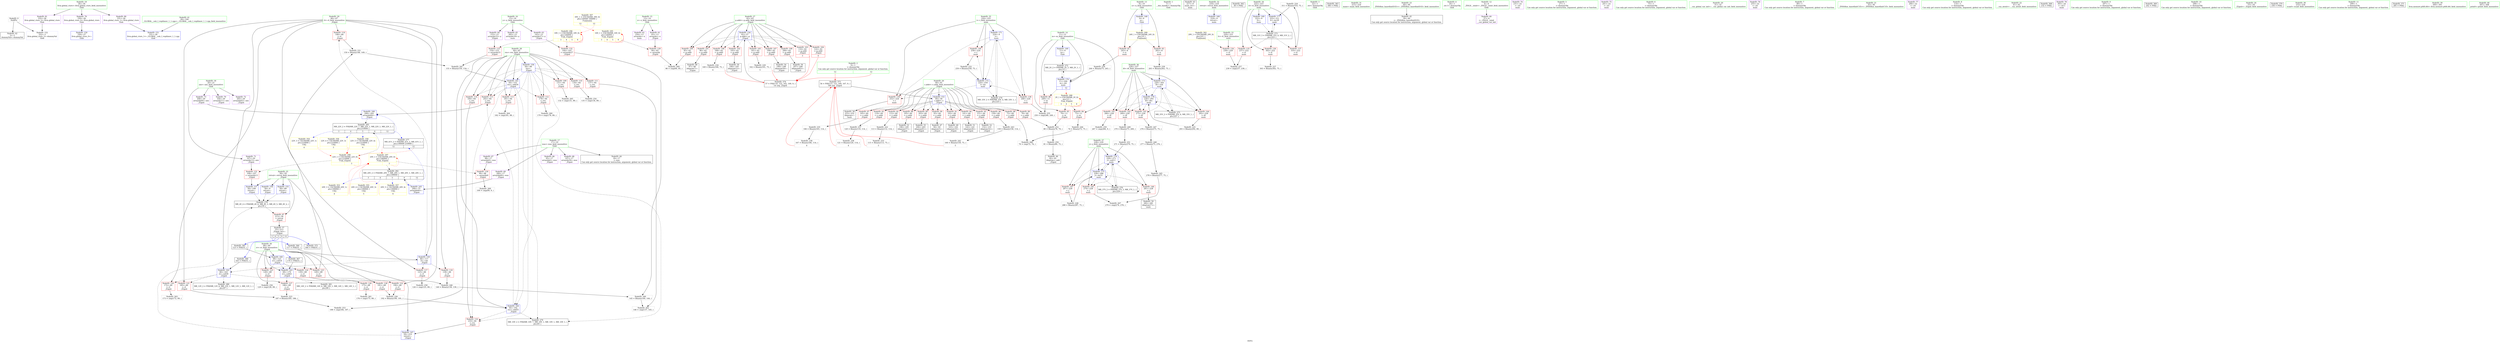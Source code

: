 digraph "SVFG" {
	label="SVFG";

	Node0x558c388cf940 [shape=record,color=grey,label="{NodeID: 0\nNullPtr}"];
	Node0x558c388cf940 -> Node0x558c388eb650[style=solid];
	Node0x558c388cf940 -> Node0x558c388f31d0[style=solid];
	Node0x558c388f12a0 [shape=record,color=grey,label="{NodeID: 263\n173 = cmp(172, 89, )\n}"];
	Node0x558c388ebc90 [shape=record,color=red,label="{NodeID: 97\n165\<--60\n\<--c.addr\n_Z2goii\n}"];
	Node0x558c388ebc90 -> Node0x558c388f9310[style=solid];
	Node0x558c388ea090 [shape=record,color=green,label="{NodeID: 14\n11\<--12\nm\<--m_field_insensitive\nGlob }"];
	Node0x558c388ea090 -> Node0x558c388ee9b0[style=solid];
	Node0x558c388ea090 -> Node0x558c388eea80[style=solid];
	Node0x558c388ea090 -> Node0x558c388eeb50[style=solid];
	Node0x558c388ea090 -> Node0x558c388f2ed0[style=solid];
	Node0x558c388ea090 -> Node0x558c388f40a0[style=solid];
	Node0x558c38908df0 [shape=record,color=black,label="{NodeID: 277\nMR_41V_2 = PHI(MR_41V_3, MR_41V_1, )\npts\{190000 210000 \}\n|{<s0>12|<s1>12}}"];
	Node0x558c38908df0:s0 -> Node0x558c3890df50[style=dashed,color=red];
	Node0x558c38908df0:s1 -> Node0x558c3890e030[style=dashed,color=red];
	Node0x558c388ec7f0 [shape=record,color=red,label="{NodeID: 111\n137\<--64\n\<--res\n_Z2goii\n}"];
	Node0x558c388ec7f0 -> Node0x558c388f1120[style=solid];
	Node0x558c388eaa30 [shape=record,color=green,label="{NodeID: 28\n64\<--65\nres\<--res_field_insensitive\n_Z2goii\n}"];
	Node0x558c388eaa30 -> Node0x558c388ec650[style=solid];
	Node0x558c388eaa30 -> Node0x558c388ec720[style=solid];
	Node0x558c388eaa30 -> Node0x558c388ec7f0[style=solid];
	Node0x558c388eaa30 -> Node0x558c388ec8c0[style=solid];
	Node0x558c388eaa30 -> Node0x558c388ec990[style=solid];
	Node0x558c388eaa30 -> Node0x558c388eca60[style=solid];
	Node0x558c388eaa30 -> Node0x558c388ecb30[style=solid];
	Node0x558c388eaa30 -> Node0x558c388f13d0[style=solid];
	Node0x558c388eaa30 -> Node0x558c388f36e0[style=solid];
	Node0x558c388eaa30 -> Node0x558c388f3950[style=solid];
	Node0x558c388eaa30 -> Node0x558c388f3bc0[style=solid];
	Node0x558c38923d60 [shape=record,color=black,label="{NodeID: 374\n57 = PHI(116, 122, 162, 169, 9, )\n1st arg _Z2goii }"];
	Node0x558c38923d60 -> Node0x558c388f33a0[style=solid];
	Node0x558c388f1b20 [shape=record,color=red,label="{NodeID: 125\n149\<--68\n\<--rr\n_Z2goii\n}"];
	Node0x558c388f1b20 -> Node0x558c388f8d10[style=solid];
	Node0x558c388eb650 [shape=record,color=black,label="{NodeID: 42\n2\<--3\ndummyVal\<--dummyVal\n}"];
	Node0x558c388f7f90 [shape=record,color=grey,label="{NodeID: 222\n113 = Binary(112, 114, )\n}"];
	Node0x558c388f7f90 -> Node0x558c388f9010[style=solid];
	Node0x558c388f2680 [shape=record,color=red,label="{NodeID: 139\n252\<--224\n\<--i\nmain\n}"];
	Node0x558c388f2680 -> Node0x558c388ed400[style=solid];
	Node0x558c388ed260 [shape=record,color=black,label="{NodeID: 56\n207\<--206\nidxprom63\<--\n_Z2goii\n}"];
	Node0x558c388f9490 [shape=record,color=grey,label="{NodeID: 236\n167 = Binary(166, 114, )\n|{<s0>6}}"];
	Node0x558c388f9490:s0 -> Node0x558c38923830[style=solid,color=red];
	Node0x558c388f32d0 [shape=record,color=blue,label="{NodeID: 153\n60\<--56\nc.addr\<--c\n_Z2goii\n}"];
	Node0x558c388f32d0 -> Node0x558c388eecf0[style=dashed];
	Node0x558c388f32d0 -> Node0x558c388eedc0[style=dashed];
	Node0x558c388f32d0 -> Node0x558c388eee90[style=dashed];
	Node0x558c388f32d0 -> Node0x558c388eef60[style=dashed];
	Node0x558c388f32d0 -> Node0x558c388ef030[style=dashed];
	Node0x558c388f32d0 -> Node0x558c388ef100[style=dashed];
	Node0x558c388f32d0 -> Node0x558c388ef1d0[style=dashed];
	Node0x558c388f32d0 -> Node0x558c388ef2a0[style=dashed];
	Node0x558c388f32d0 -> Node0x558c388ebbc0[style=dashed];
	Node0x558c388f32d0 -> Node0x558c388ebc90[style=dashed];
	Node0x558c388f32d0 -> Node0x558c388ebd60[style=dashed];
	Node0x558c388f32d0 -> Node0x558c388ebe30[style=dashed];
	Node0x558c388eddc0 [shape=record,color=purple,label="{NodeID: 70\n104\<--20\narrayidx11\<--ans\n_Z2goii\n}"];
	Node0x558c388fa990 [shape=record,color=grey,label="{NodeID: 250\n81 = Binary(80, 75, )\n}"];
	Node0x558c388fa990 -> Node0x558c388eba20[style=solid];
	Node0x558c388f3e30 [shape=record,color=blue,label="{NodeID: 167\n58\<--210\nretval\<--\n_Z2goii\n}"];
	Node0x558c388f3e30 -> Node0x558c38909320[style=dashed];
	Node0x558c388ee9b0 [shape=record,color=red,label="{NodeID: 84\n73\<--11\n\<--m\n_Z2goii\n}"];
	Node0x558c388ee9b0 -> Node0x558c388fa090[style=solid];
	Node0x558c388cebf0 [shape=record,color=green,label="{NodeID: 1\n7\<--1\n__dso_handle\<--dummyObj\nGlob }"];
	Node0x558c388fcea0 [shape=record,color=grey,label="{NodeID: 264\n182 = cmp(181, 89, )\n}"];
	Node0x558c388ebd60 [shape=record,color=red,label="{NodeID: 98\n195\<--60\n\<--c.addr\n_Z2goii\n}"];
	Node0x558c388ebd60 -> Node0x558c388ecff0[style=solid];
	Node0x558c388ea120 [shape=record,color=green,label="{NodeID: 15\n13\<--14\nx\<--x_field_insensitive\nGlob }"];
	Node0x558c388ea120 -> Node0x558c388ed670[style=solid];
	Node0x558c388ea120 -> Node0x558c388ed740[style=solid];
	Node0x558c38909320 [shape=record,color=black,label="{NodeID: 278\nMR_4V_4 = PHI(MR_4V_6, MR_4V_3, MR_4V_5, MR_4V_2, )\npts\{59 \}\n}"];
	Node0x558c38909320 -> Node0x558c388eec20[style=dashed];
	Node0x558c388ec8c0 [shape=record,color=red,label="{NodeID: 112\n178\<--64\n\<--res\n_Z2goii\n}"];
	Node0x558c388ec8c0 -> Node0x558c388f0e20[style=solid];
	Node0x558c388eab00 [shape=record,color=green,label="{NodeID: 29\n66\<--67\nrl\<--rl_field_insensitive\n_Z2goii\n}"];
	Node0x558c388eab00 -> Node0x558c388f14a0[style=solid];
	Node0x558c388eab00 -> Node0x558c388f1570[style=solid];
	Node0x558c388eab00 -> Node0x558c388f1640[style=solid];
	Node0x558c388eab00 -> Node0x558c388f1710[style=solid];
	Node0x558c388eab00 -> Node0x558c388f17e0[style=solid];
	Node0x558c388eab00 -> Node0x558c388f18b0[style=solid];
	Node0x558c388eab00 -> Node0x558c388f37b0[style=solid];
	Node0x558c388eab00 -> Node0x558c388f3a20[style=solid];
	Node0x558c388f1bf0 [shape=record,color=red,label="{NodeID: 126\n175\<--68\n\<--rr\n_Z2goii\n}"];
	Node0x558c388f1bf0 -> Node0x558c388f0fa0[style=solid];
	Node0x558c388eb750 [shape=record,color=black,label="{NodeID: 43\n217\<--9\nmain_ret\<--\nmain\n}"];
	Node0x558c388f8110 [shape=record,color=grey,label="{NodeID: 223\n187 = Binary(185, 186, )\n}"];
	Node0x558c388f8110 -> Node0x558c388f03a0[style=solid];
	Node0x558c388f2750 [shape=record,color=red,label="{NodeID: 140\n258\<--224\n\<--i\nmain\n}"];
	Node0x558c388f2750 -> Node0x558c388f8e90[style=solid];
	Node0x558c388ed330 [shape=record,color=black,label="{NodeID: 57\n55\<--213\n_Z2goii_ret\<--\n_Z2goii\n|{<s0>3|<s1>4|<s2>5|<s3>6|<s4>12}}"];
	Node0x558c388ed330:s0 -> Node0x558c38922ae0[style=solid,color=blue];
	Node0x558c388ed330:s1 -> Node0x558c38922cd0[style=solid,color=blue];
	Node0x558c388ed330:s2 -> Node0x558c38922dd0[style=solid,color=blue];
	Node0x558c388ed330:s3 -> Node0x558c38922f10[style=solid,color=blue];
	Node0x558c388ed330:s4 -> Node0x558c38923600[style=solid,color=blue];
	Node0x558c388f9610 [shape=record,color=grey,label="{NodeID: 237\n120 = Binary(119, 114, )\n}"];
	Node0x558c388f9610 -> Node0x558c388f9790[style=solid];
	Node0x558c388f33a0 [shape=record,color=blue,label="{NodeID: 154\n62\<--57\np.addr\<--p\n_Z2goii\n}"];
	Node0x558c388f33a0 -> Node0x558c388ebf00[style=dashed];
	Node0x558c388f33a0 -> Node0x558c388ebfd0[style=dashed];
	Node0x558c388f33a0 -> Node0x558c388ec0a0[style=dashed];
	Node0x558c388f33a0 -> Node0x558c388ec170[style=dashed];
	Node0x558c388f33a0 -> Node0x558c388ec240[style=dashed];
	Node0x558c388f33a0 -> Node0x558c388ec310[style=dashed];
	Node0x558c388f33a0 -> Node0x558c388ec3e0[style=dashed];
	Node0x558c388f33a0 -> Node0x558c388ec4b0[style=dashed];
	Node0x558c388f33a0 -> Node0x558c388ec580[style=dashed];
	Node0x558c388ede90 [shape=record,color=purple,label="{NodeID: 71\n107\<--20\narrayidx13\<--ans\n_Z2goii\n}"];
	Node0x558c388ede90 -> Node0x558c388f2000[style=solid];
	Node0x558c388fab10 [shape=record,color=grey,label="{NodeID: 251\n271 = Binary(270, 75, )\n}"];
	Node0x558c388fab10 -> Node0x558c388f43e0[style=solid];
	Node0x558c388f3f00 [shape=record,color=blue,label="{NodeID: 168\n218\<--9\nretval\<--\nmain\n}"];
	Node0x558c388eea80 [shape=record,color=red,label="{NodeID: 85\n79\<--11\n\<--m\n_Z2goii\n}"];
	Node0x558c388eea80 -> Node0x558c388fac90[style=solid];
	Node0x558c388cea40 [shape=record,color=green,label="{NodeID: 2\n9\<--1\n\<--dummyObj\nCan only get source location for instruction, argument, global var or function.|{<s0>12|<s1>12}}"];
	Node0x558c388cea40:s0 -> Node0x558c38923830[style=solid,color=red];
	Node0x558c388cea40:s1 -> Node0x558c38923d60[style=solid,color=red];
	Node0x558c388fd020 [shape=record,color=grey,label="{NodeID: 265\n132 = cmp(131, 89, )\n}"];
	Node0x558c388ebe30 [shape=record,color=red,label="{NodeID: 99\n203\<--60\n\<--c.addr\n_Z2goii\n}"];
	Node0x558c388ebe30 -> Node0x558c388ed190[style=solid];
	Node0x558c388ea1b0 [shape=record,color=green,label="{NodeID: 16\n15\<--16\ny\<--y_field_insensitive\nGlob }"];
	Node0x558c388ea1b0 -> Node0x558c388ed810[style=solid];
	Node0x558c388ea1b0 -> Node0x558c388ed8e0[style=solid];
	Node0x558c388ea1b0 -> Node0x558c388ed9b0[style=solid];
	Node0x558c389228e0 [shape=record,color=black,label="{NodeID: 362\n38 = PHI()\n}"];
	Node0x558c38909820 [shape=record,color=black,label="{NodeID: 279\nMR_10V_2 = PHI(MR_10V_7, MR_10V_1, MR_10V_1, MR_10V_1, )\npts\{65 \}\n}"];
	Node0x558c388ec990 [shape=record,color=red,label="{NodeID: 113\n181\<--64\n\<--res\n_Z2goii\n}"];
	Node0x558c388ec990 -> Node0x558c388fcea0[style=solid];
	Node0x558c388eabd0 [shape=record,color=green,label="{NodeID: 30\n68\<--69\nrr\<--rr_field_insensitive\n_Z2goii\n}"];
	Node0x558c388eabd0 -> Node0x558c388f1980[style=solid];
	Node0x558c388eabd0 -> Node0x558c388f1a50[style=solid];
	Node0x558c388eabd0 -> Node0x558c388f1b20[style=solid];
	Node0x558c388eabd0 -> Node0x558c388f1bf0[style=solid];
	Node0x558c388eabd0 -> Node0x558c388f1cc0[style=solid];
	Node0x558c388eabd0 -> Node0x558c388f1d90[style=solid];
	Node0x558c388eabd0 -> Node0x558c388f3880[style=solid];
	Node0x558c388eabd0 -> Node0x558c388f3af0[style=solid];
	Node0x558c388f1cc0 [shape=record,color=red,label="{NodeID: 127\n186\<--68\n\<--rr\n_Z2goii\n}"];
	Node0x558c388f1cc0 -> Node0x558c388f8110[style=solid];
	Node0x558c388eb820 [shape=record,color=black,label="{NodeID: 44\n18\<--17\n\<--was\nCan only get source location for instruction, argument, global var or function.}"];
	Node0x558c3890e840 [shape=record,color=yellow,style=double,label="{NodeID: 307\n39V_1 = ENCHI(MR_39V_0)\npts\{140000 160000 \}\nFun[main]|{<s0>12|<s1>12}}"];
	Node0x558c3890e840:s0 -> Node0x558c3890dd90[style=dashed,color=red];
	Node0x558c3890e840:s1 -> Node0x558c3890de70[style=dashed,color=red];
	Node0x558c388f8290 [shape=record,color=grey,label="{NodeID: 224\n311 = Binary(310, 75, )\n}"];
	Node0x558c388f8290 -> Node0x558c388f4650[style=solid];
	Node0x558c388f2820 [shape=record,color=red,label="{NodeID: 141\n266\<--226\n\<--i6\nmain\n}"];
	Node0x558c388f2820 -> Node0x558c388f0ca0[style=solid];
	Node0x558c388ed400 [shape=record,color=black,label="{NodeID: 58\n253\<--252\nidxprom\<--\nmain\n}"];
	Node0x558c388f9790 [shape=record,color=grey,label="{NodeID: 238\n121 = Binary(120, 114, )\n|{<s0>4}}"];
	Node0x558c388f9790:s0 -> Node0x558c38923830[style=solid,color=red];
	Node0x558c388f3470 [shape=record,color=blue,label="{NodeID: 155\n58\<--89\nretval\<--\n_Z2goii\n}"];
	Node0x558c388f3470 -> Node0x558c38909320[style=dashed];
	Node0x558c388edf60 [shape=record,color=purple,label="{NodeID: 72\n205\<--20\narrayidx62\<--ans\n_Z2goii\n}"];
	Node0x558c388fac90 [shape=record,color=grey,label="{NodeID: 252\n80 = Binary(78, 79, )\n}"];
	Node0x558c388fac90 -> Node0x558c388fa990[style=solid];
	Node0x558c388f3fd0 [shape=record,color=blue,label="{NodeID: 169\n222\<--9\nit\<--\nmain\n}"];
	Node0x558c388f3fd0 -> Node0x558c389079f0[style=dashed];
	Node0x558c388eeb50 [shape=record,color=red,label="{NodeID: 86\n249\<--11\n\<--m\nmain\n}"];
	Node0x558c388eeb50 -> Node0x558c388f06a0[style=solid];
	Node0x558c388cfae0 [shape=record,color=green,label="{NodeID: 3\n22\<--1\n.str\<--dummyObj\nGlob }"];
	Node0x558c388fd1a0 [shape=record,color=grey,label="{NodeID: 266\n76 = cmp(72, 74, )\n}"];
	Node0x558c388ebf00 [shape=record,color=red,label="{NodeID: 100\n85\<--62\n\<--p.addr\n_Z2goii\n}"];
	Node0x558c388ebf00 -> Node0x558c388fd620[style=solid];
	Node0x558c388ea240 [shape=record,color=green,label="{NodeID: 17\n17\<--19\nwas\<--was_field_insensitive\nGlob }"];
	Node0x558c388ea240 -> Node0x558c388eb820[style=solid];
	Node0x558c388ea240 -> Node0x558c388eda80[style=solid];
	Node0x558c388ea240 -> Node0x558c388edb50[style=solid];
	Node0x558c388ea240 -> Node0x558c388edc20[style=solid];
	Node0x558c388ea240 -> Node0x558c388edcf0[style=solid];
	Node0x558c389229e0 [shape=record,color=black,label="{NodeID: 363\n306 = PHI()\n}"];
	Node0x558c38909d20 [shape=record,color=black,label="{NodeID: 280\nMR_12V_2 = PHI(MR_12V_4, MR_12V_1, MR_12V_1, MR_12V_1, )\npts\{67 \}\n}"];
	Node0x558c388eca60 [shape=record,color=red,label="{NodeID: 114\n184\<--64\n\<--res\n_Z2goii\n}"];
	Node0x558c388eca60 -> Node0x558c388f03a0[style=solid];
	Node0x558c388eaca0 [shape=record,color=green,label="{NodeID: 31\n215\<--216\nmain\<--main_field_insensitive\n}"];
	Node0x558c388f1d90 [shape=record,color=red,label="{NodeID: 128\n191\<--68\n\<--rr\n_Z2goii\n}"];
	Node0x558c388f1d90 -> Node0x558c388f8590[style=solid];
	Node0x558c388eb920 [shape=record,color=black,label="{NodeID: 45\n39\<--40\n\<--_ZNSt8ios_base4InitD1Ev\nCan only get source location for instruction, argument, global var or function.}"];
	Node0x558c388f8410 [shape=record,color=grey,label="{NodeID: 225\n293 = Binary(292, 89, )\n}"];
	Node0x558c388f8410 -> Node0x558c388f4580[style=solid];
	Node0x558c388f28f0 [shape=record,color=red,label="{NodeID: 142\n269\<--226\n\<--i6\nmain\n}"];
	Node0x558c388f28f0 -> Node0x558c388fa810[style=solid];
	Node0x558c388ed4d0 [shape=record,color=black,label="{NodeID: 59\n282\<--281\nidxprom17\<--\nmain\n}"];
	Node0x558c388f9910 [shape=record,color=grey,label="{NodeID: 239\n263 = Binary(262, 75, )\n}"];
	Node0x558c388f9910 -> Node0x558c388f4310[style=solid];
	Node0x558c388f3540 [shape=record,color=blue,label="{NodeID: 156\n58\<--9\nretval\<--\n_Z2goii\n}"];
	Node0x558c388f3540 -> Node0x558c38909320[style=dashed];
	Node0x558c388ee030 [shape=record,color=purple,label="{NodeID: 73\n208\<--20\narrayidx64\<--ans\n_Z2goii\n}"];
	Node0x558c388ee030 -> Node0x558c388f3d60[style=solid];
	Node0x558c388f03a0 [shape=record,color=grey,label="{NodeID: 253\n188 = cmp(184, 187, )\n}"];
	Node0x558c388f40a0 [shape=record,color=blue,label="{NodeID: 170\n11\<--244\nm\<--shl\nmain\n|{|<s2>12}}"];
	Node0x558c388f40a0 -> Node0x558c388eeb50[style=dashed];
	Node0x558c388f40a0 -> Node0x558c389074f0[style=dashed];
	Node0x558c388f40a0:s2 -> Node0x558c3890c520[style=dashed,color=red];
	Node0x558c388eec20 [shape=record,color=red,label="{NodeID: 87\n213\<--58\n\<--retval\n_Z2goii\n}"];
	Node0x558c388eec20 -> Node0x558c388ed330[style=solid];
	Node0x558c388cf0a0 [shape=record,color=green,label="{NodeID: 4\n24\<--1\n.str.1\<--dummyObj\nGlob }"];
	Node0x558c388fd320 [shape=record,color=grey,label="{NodeID: 267\n279 = cmp(274, 278, )\n}"];
	Node0x558c388ebfd0 [shape=record,color=red,label="{NodeID: 101\n96\<--62\n\<--p.addr\n_Z2goii\n}"];
	Node0x558c388ebfd0 -> Node0x558c388ecbe0[style=solid];
	Node0x558c388ea2d0 [shape=record,color=green,label="{NodeID: 18\n20\<--21\nans\<--ans_field_insensitive\nGlob }"];
	Node0x558c388ea2d0 -> Node0x558c388eddc0[style=solid];
	Node0x558c388ea2d0 -> Node0x558c388ede90[style=solid];
	Node0x558c388ea2d0 -> Node0x558c388edf60[style=solid];
	Node0x558c388ea2d0 -> Node0x558c388ee030[style=solid];
	Node0x558c38922ae0 [shape=record,color=black,label="{NodeID: 364\n117 = PHI(55, )\n}"];
	Node0x558c38922ae0 -> Node0x558c388f37b0[style=solid];
	Node0x558c3890a220 [shape=record,color=black,label="{NodeID: 281\nMR_14V_2 = PHI(MR_14V_4, MR_14V_1, MR_14V_1, MR_14V_1, )\npts\{69 \}\n}"];
	Node0x558c388ecb30 [shape=record,color=red,label="{NodeID: 115\n202\<--64\n\<--res\n_Z2goii\n}"];
	Node0x558c388ecb30 -> Node0x558c388f3d60[style=solid];
	Node0x558c388ead70 [shape=record,color=green,label="{NodeID: 32\n218\<--219\nretval\<--retval_field_insensitive\nmain\n}"];
	Node0x558c388ead70 -> Node0x558c388f3f00[style=solid];
	Node0x558c3890dd90 [shape=record,color=yellow,style=double,label="{NodeID: 295\n16V_1 = ENCHI(MR_16V_0)\npts\{140000 \}\nFun[_Z2goii]|{|<s1>3|<s2>4|<s3>5|<s4>6}}"];
	Node0x558c3890dd90 -> Node0x558c388f1e60[style=dashed];
	Node0x558c3890dd90:s1 -> Node0x558c3890dd90[style=dashed,color=red];
	Node0x558c3890dd90:s2 -> Node0x558c3890dd90[style=dashed,color=red];
	Node0x558c3890dd90:s3 -> Node0x558c3890dd90[style=dashed,color=red];
	Node0x558c3890dd90:s4 -> Node0x558c3890dd90[style=dashed,color=red];
	Node0x558c388f1e60 [shape=record,color=red,label="{NodeID: 129\n84\<--83\n\<--arrayidx\n_Z2goii\n}"];
	Node0x558c388f1e60 -> Node0x558c388fd620[style=solid];
	Node0x558c388eba20 [shape=record,color=black,label="{NodeID: 46\n82\<--81\nidxprom\<--add\n_Z2goii\n}"];
	Node0x558c388f8590 [shape=record,color=grey,label="{NodeID: 226\n192 = Binary(190, 191, )\n}"];
	Node0x558c388f8590 -> Node0x558c388f3bc0[style=solid];
	Node0x558c388f29c0 [shape=record,color=red,label="{NodeID: 143\n275\<--226\n\<--i6\nmain\n}"];
	Node0x558c388f29c0 -> Node0x558c388fa510[style=solid];
	Node0x558c388ed5a0 [shape=record,color=purple,label="{NodeID: 60\n37\<--4\n\<--_ZStL8__ioinit\n__cxx_global_var_init\n}"];
	Node0x558c388f9a90 [shape=record,color=grey,label="{NodeID: 240\n145 = Binary(140, 144, )\n}"];
	Node0x558c388f9a90 -> Node0x558c388f1120[style=solid];
	Node0x558c388f3610 [shape=record,color=blue,label="{NodeID: 157\n58\<--108\nretval\<--\n_Z2goii\n}"];
	Node0x558c388f3610 -> Node0x558c38909320[style=dashed];
	Node0x558c388ee100 [shape=record,color=purple,label="{NodeID: 74\n231\<--22\n\<--.str\nmain\n}"];
	Node0x558c388f0520 [shape=record,color=grey,label="{NodeID: 254\n135 = cmp(134, 89, )\n}"];
	Node0x558c388f4170 [shape=record,color=blue,label="{NodeID: 171\n224\<--9\ni\<--\nmain\n}"];
	Node0x558c388f4170 -> Node0x558c388f25b0[style=dashed];
	Node0x558c388f4170 -> Node0x558c388f2680[style=dashed];
	Node0x558c388f4170 -> Node0x558c388f2750[style=dashed];
	Node0x558c388f4170 -> Node0x558c388f4240[style=dashed];
	Node0x558c388f4170 -> Node0x558c38907ef0[style=dashed];
	Node0x558c388eecf0 [shape=record,color=red,label="{NodeID: 88\n72\<--60\n\<--c.addr\n_Z2goii\n}"];
	Node0x558c388eecf0 -> Node0x558c388fd1a0[style=solid];
	Node0x558c388ceec0 [shape=record,color=green,label="{NodeID: 5\n27\<--1\n\<--dummyObj\nCan only get source location for instruction, argument, global var or function.}"];
	Node0x558c388fd4a0 [shape=record,color=grey,label="{NodeID: 268\n100 = cmp(99, 9, )\n}"];
	Node0x558c388ec0a0 [shape=record,color=red,label="{NodeID: 102\n105\<--62\n\<--p.addr\n_Z2goii\n}"];
	Node0x558c388ec0a0 -> Node0x558c388ecd80[style=solid];
	Node0x558c388ea360 [shape=record,color=green,label="{NodeID: 19\n26\<--30\nllvm.global_ctors\<--llvm.global_ctors_field_insensitive\nGlob }"];
	Node0x558c388ea360 -> Node0x558c388ee510[style=solid];
	Node0x558c388ea360 -> Node0x558c388ee610[style=solid];
	Node0x558c388ea360 -> Node0x558c388ee710[style=solid];
	Node0x558c38922cd0 [shape=record,color=black,label="{NodeID: 365\n123 = PHI(55, )\n}"];
	Node0x558c38922cd0 -> Node0x558c388f3880[style=solid];
	Node0x558c3890a720 [shape=record,color=black,label="{NodeID: 282\nMR_20V_2 = PHI(MR_20V_7, MR_20V_1, MR_20V_1, MR_20V_1, )\npts\{190000 \}\n|{<s0>3|<s1>4|<s2>5|<s3>6|<s4>12}}"];
	Node0x558c3890a720:s0 -> Node0x558c38911e90[style=dashed,color=blue];
	Node0x558c3890a720:s1 -> Node0x558c389120d0[style=dashed,color=blue];
	Node0x558c3890a720:s2 -> Node0x558c38912310[style=dashed,color=blue];
	Node0x558c3890a720:s3 -> Node0x558c388f3c90[style=dashed,color=blue];
	Node0x558c3890a720:s4 -> Node0x558c38908df0[style=dashed,color=blue];
	Node0x558c388f13d0 [shape=record,color=red,label="{NodeID: 116\n210\<--64\n\<--res\n_Z2goii\n}"];
	Node0x558c388f13d0 -> Node0x558c388f3e30[style=solid];
	Node0x558c388eae40 [shape=record,color=green,label="{NodeID: 33\n220\<--221\ntt\<--tt_field_insensitive\nmain\n}"];
	Node0x558c388eae40 -> Node0x558c388f2270[style=solid];
	Node0x558c3890de70 [shape=record,color=yellow,style=double,label="{NodeID: 296\n18V_1 = ENCHI(MR_18V_0)\npts\{160000 \}\nFun[_Z2goii]|{|<s2>3|<s3>4|<s4>5|<s5>6}}"];
	Node0x558c3890de70 -> Node0x558c388f20d0[style=dashed];
	Node0x558c3890de70 -> Node0x558c388f21a0[style=dashed];
	Node0x558c3890de70:s2 -> Node0x558c3890de70[style=dashed,color=red];
	Node0x558c3890de70:s3 -> Node0x558c3890de70[style=dashed,color=red];
	Node0x558c3890de70:s4 -> Node0x558c3890de70[style=dashed,color=red];
	Node0x558c3890de70:s5 -> Node0x558c3890de70[style=dashed,color=red];
	Node0x558c388f1f30 [shape=record,color=red,label="{NodeID: 130\n99\<--98\n\<--arrayidx8\n_Z2goii\n}"];
	Node0x558c388f1f30 -> Node0x558c388fd4a0[style=solid];
	Node0x558c388ebaf0 [shape=record,color=black,label="{NodeID: 47\n94\<--93\nidxprom5\<--\n_Z2goii\n}"];
	Node0x558c388f8710 [shape=record,color=grey,label="{NodeID: 227\n303 = Binary(302, 75, )\n}"];
	Node0x558c388f2a90 [shape=record,color=red,label="{NodeID: 144\n292\<--226\n\<--i6\nmain\n}"];
	Node0x558c388f2a90 -> Node0x558c388f8410[style=solid];
	Node0x558c388ed670 [shape=record,color=purple,label="{NodeID: 61\n83\<--13\narrayidx\<--x\n_Z2goii\n}"];
	Node0x558c388ed670 -> Node0x558c388f1e60[style=solid];
	Node0x558c388f9c10 [shape=record,color=grey,label="{NodeID: 241\n155 = Binary(150, 154, )\n}"];
	Node0x558c388f9c10 -> Node0x558c388f3950[style=solid];
	Node0x558c388f36e0 [shape=record,color=blue,label="{NodeID: 158\n64\<--89\nres\<--\n_Z2goii\n}"];
	Node0x558c388f36e0 -> Node0x558c388ec650[style=dashed];
	Node0x558c388f36e0 -> Node0x558c388ec720[style=dashed];
	Node0x558c388f36e0 -> Node0x558c388ec7f0[style=dashed];
	Node0x558c388f36e0 -> Node0x558c388ec8c0[style=dashed];
	Node0x558c388f36e0 -> Node0x558c388ec990[style=dashed];
	Node0x558c388f36e0 -> Node0x558c388eca60[style=dashed];
	Node0x558c388f36e0 -> Node0x558c388ecb30[style=dashed];
	Node0x558c388f36e0 -> Node0x558c388f13d0[style=dashed];
	Node0x558c388f36e0 -> Node0x558c388f3950[style=dashed];
	Node0x558c388f36e0 -> Node0x558c388f3bc0[style=dashed];
	Node0x558c388f36e0 -> Node0x558c38909820[style=dashed];
	Node0x558c388ee1d0 [shape=record,color=purple,label="{NodeID: 75\n241\<--22\n\<--.str\nmain\n}"];
	Node0x558c388f06a0 [shape=record,color=grey,label="{NodeID: 255\n250 = cmp(248, 249, )\n}"];
	Node0x558c388f4240 [shape=record,color=blue,label="{NodeID: 172\n224\<--259\ni\<--inc\nmain\n}"];
	Node0x558c388f4240 -> Node0x558c388f25b0[style=dashed];
	Node0x558c388f4240 -> Node0x558c388f2680[style=dashed];
	Node0x558c388f4240 -> Node0x558c388f2750[style=dashed];
	Node0x558c388f4240 -> Node0x558c388f4240[style=dashed];
	Node0x558c388f4240 -> Node0x558c38907ef0[style=dashed];
	Node0x558c388eedc0 [shape=record,color=red,label="{NodeID: 89\n78\<--60\n\<--c.addr\n_Z2goii\n}"];
	Node0x558c388eedc0 -> Node0x558c388fac90[style=solid];
	Node0x558c388cef50 [shape=record,color=green,label="{NodeID: 6\n75\<--1\n\<--dummyObj\nCan only get source location for instruction, argument, global var or function.}"];
	Node0x558c388fd620 [shape=record,color=grey,label="{NodeID: 269\n86 = cmp(84, 85, )\n}"];
	Node0x558c388ec170 [shape=record,color=red,label="{NodeID: 103\n116\<--62\n\<--p.addr\n_Z2goii\n|{<s0>3}}"];
	Node0x558c388ec170:s0 -> Node0x558c38923d60[style=solid,color=red];
	Node0x558c388ea3f0 [shape=record,color=green,label="{NodeID: 20\n31\<--32\n__cxx_global_var_init\<--__cxx_global_var_init_field_insensitive\n}"];
	Node0x558c38922dd0 [shape=record,color=black,label="{NodeID: 366\n163 = PHI(55, )\n}"];
	Node0x558c38922dd0 -> Node0x558c388f3a20[style=solid];
	Node0x558c3890ac20 [shape=record,color=black,label="{NodeID: 283\nMR_22V_2 = PHI(MR_22V_7, MR_22V_1, MR_22V_1, MR_22V_1, )\npts\{210000 \}\n|{<s0>3|<s1>4|<s2>5|<s3>6|<s4>12}}"];
	Node0x558c3890ac20:s0 -> Node0x558c38911ff0[style=dashed,color=blue];
	Node0x558c3890ac20:s1 -> Node0x558c38912230[style=dashed,color=blue];
	Node0x558c3890ac20:s2 -> Node0x558c38912470[style=dashed,color=blue];
	Node0x558c3890ac20:s3 -> Node0x558c388f3d60[style=dashed,color=blue];
	Node0x558c3890ac20:s4 -> Node0x558c38908df0[style=dashed,color=blue];
	Node0x558c388f14a0 [shape=record,color=red,label="{NodeID: 117\n125\<--66\n\<--rl\n_Z2goii\n}"];
	Node0x558c388f14a0 -> Node0x558c388f0b20[style=solid];
	Node0x558c388eaf10 [shape=record,color=green,label="{NodeID: 34\n222\<--223\nit\<--it_field_insensitive\nmain\n}"];
	Node0x558c388eaf10 -> Node0x558c388f2340[style=solid];
	Node0x558c388eaf10 -> Node0x558c388f2410[style=solid];
	Node0x558c388eaf10 -> Node0x558c388f24e0[style=solid];
	Node0x558c388eaf10 -> Node0x558c388f3fd0[style=solid];
	Node0x558c388eaf10 -> Node0x558c388f4650[style=solid];
	Node0x558c3890df50 [shape=record,color=yellow,style=double,label="{NodeID: 297\n20V_1 = ENCHI(MR_20V_0)\npts\{190000 \}\nFun[_Z2goii]|{|<s2>3}}"];
	Node0x558c3890df50 -> Node0x558c388f1f30[style=dashed];
	Node0x558c3890df50 -> Node0x558c3890a720[style=dashed];
	Node0x558c3890df50:s2 -> Node0x558c3890df50[style=dashed,color=red];
	Node0x558c388f2000 [shape=record,color=red,label="{NodeID: 131\n108\<--107\n\<--arrayidx13\n_Z2goii\n}"];
	Node0x558c388f2000 -> Node0x558c388f3610[style=solid];
	Node0x558c388ecbe0 [shape=record,color=black,label="{NodeID: 48\n97\<--96\nidxprom7\<--\n_Z2goii\n}"];
	Node0x558c388f8890 [shape=record,color=grey,label="{NodeID: 228\n288 = Binary(287, 75, )\n}"];
	Node0x558c388f8890 -> Node0x558c388f44b0[style=solid];
	Node0x558c388f2b60 [shape=record,color=red,label="{NodeID: 145\n274\<--228\n\<--j\nmain\n}"];
	Node0x558c388f2b60 -> Node0x558c388fd320[style=solid];
	Node0x558c388ed740 [shape=record,color=purple,label="{NodeID: 62\n254\<--13\narrayidx\<--x\nmain\n}"];
	Node0x558c388f9d90 [shape=record,color=grey,label="{NodeID: 242\n160 = Binary(159, 75, )\n|{<s0>5}}"];
	Node0x558c388f9d90:s0 -> Node0x558c38923830[style=solid,color=red];
	Node0x558c388f37b0 [shape=record,color=blue,label="{NodeID: 159\n66\<--117\nrl\<--call\n_Z2goii\n}"];
	Node0x558c388f37b0 -> Node0x558c388f14a0[style=dashed];
	Node0x558c388f37b0 -> Node0x558c388f1570[style=dashed];
	Node0x558c388f37b0 -> Node0x558c388f1640[style=dashed];
	Node0x558c388f37b0 -> Node0x558c388f3a20[style=dashed];
	Node0x558c388ee2a0 [shape=record,color=purple,label="{NodeID: 76\n255\<--22\n\<--.str\nmain\n}"];
	Node0x558c388f0820 [shape=record,color=grey,label="{NodeID: 256\n129 = cmp(128, 89, )\n}"];
	Node0x558c388f4310 [shape=record,color=blue,label="{NodeID: 173\n226\<--263\ni6\<--sub\nmain\n}"];
	Node0x558c388f4310 -> Node0x558c388f2820[style=dashed];
	Node0x558c388f4310 -> Node0x558c388f28f0[style=dashed];
	Node0x558c388f4310 -> Node0x558c388f29c0[style=dashed];
	Node0x558c388f4310 -> Node0x558c388f2a90[style=dashed];
	Node0x558c388f4310 -> Node0x558c388f4580[style=dashed];
	Node0x558c388f4310 -> Node0x558c389083f0[style=dashed];
	Node0x558c388eee90 [shape=record,color=red,label="{NodeID: 90\n93\<--60\n\<--c.addr\n_Z2goii\n}"];
	Node0x558c388eee90 -> Node0x558c388ebaf0[style=solid];
	Node0x558c388e9680 [shape=record,color=green,label="{NodeID: 7\n89\<--1\n\<--dummyObj\nCan only get source location for instruction, argument, global var or function.}"];
	Node0x558c38911e90 [shape=record,color=yellow,style=double,label="{NodeID: 353\n20V_3 = CSCHI(MR_20V_1)\npts\{190000 \}\nCS[]|{<s0>4}}"];
	Node0x558c38911e90:s0 -> Node0x558c3890df50[style=dashed,color=red];
	Node0x558c388ec240 [shape=record,color=red,label="{NodeID: 104\n122\<--62\n\<--p.addr\n_Z2goii\n|{<s0>4}}"];
	Node0x558c388ec240:s0 -> Node0x558c38923d60[style=solid,color=red];
	Node0x558c388ea480 [shape=record,color=green,label="{NodeID: 21\n35\<--36\n_ZNSt8ios_base4InitC1Ev\<--_ZNSt8ios_base4InitC1Ev_field_insensitive\n}"];
	Node0x558c38922f10 [shape=record,color=black,label="{NodeID: 367\n170 = PHI(55, )\n}"];
	Node0x558c38922f10 -> Node0x558c388f3af0[style=solid];
	Node0x558c388f1570 [shape=record,color=red,label="{NodeID: 118\n138\<--66\n\<--rl\n_Z2goii\n}"];
	Node0x558c388f1570 -> Node0x558c388fa390[style=solid];
	Node0x558c388eafe0 [shape=record,color=green,label="{NodeID: 35\n224\<--225\ni\<--i_field_insensitive\nmain\n}"];
	Node0x558c388eafe0 -> Node0x558c388f25b0[style=solid];
	Node0x558c388eafe0 -> Node0x558c388f2680[style=solid];
	Node0x558c388eafe0 -> Node0x558c388f2750[style=solid];
	Node0x558c388eafe0 -> Node0x558c388f4170[style=solid];
	Node0x558c388eafe0 -> Node0x558c388f4240[style=solid];
	Node0x558c3890e030 [shape=record,color=yellow,style=double,label="{NodeID: 298\n22V_1 = ENCHI(MR_22V_0)\npts\{210000 \}\nFun[_Z2goii]|{|<s2>3}}"];
	Node0x558c3890e030 -> Node0x558c388f2000[style=dashed];
	Node0x558c3890e030 -> Node0x558c3890ac20[style=dashed];
	Node0x558c3890e030:s2 -> Node0x558c3890e030[style=dashed,color=red];
	Node0x558c388f20d0 [shape=record,color=red,label="{NodeID: 132\n144\<--143\n\<--arrayidx27\n_Z2goii\n}"];
	Node0x558c388f20d0 -> Node0x558c388f9a90[style=solid];
	Node0x558c388eccb0 [shape=record,color=black,label="{NodeID: 49\n103\<--102\nidxprom10\<--\n_Z2goii\n}"];
	Node0x558c388f8a10 [shape=record,color=grey,label="{NodeID: 229\n162 = Binary(161, 75, )\n|{<s0>5}}"];
	Node0x558c388f8a10:s0 -> Node0x558c38923d60[style=solid,color=red];
	Node0x558c388f2c30 [shape=record,color=red,label="{NodeID: 146\n281\<--228\n\<--j\nmain\n}"];
	Node0x558c388f2c30 -> Node0x558c388ed4d0[style=solid];
	Node0x558c388ed810 [shape=record,color=purple,label="{NodeID: 63\n143\<--15\narrayidx27\<--y\n_Z2goii\n}"];
	Node0x558c388ed810 -> Node0x558c388f20d0[style=solid];
	Node0x558c388f9f10 [shape=record,color=grey,label="{NodeID: 243\n159 = Binary(158, 114, )\n}"];
	Node0x558c388f9f10 -> Node0x558c388f9d90[style=solid];
	Node0x558c388f3880 [shape=record,color=blue,label="{NodeID: 160\n68\<--123\nrr\<--call18\n_Z2goii\n}"];
	Node0x558c388f3880 -> Node0x558c388f1980[style=dashed];
	Node0x558c388f3880 -> Node0x558c388f1a50[style=dashed];
	Node0x558c388f3880 -> Node0x558c388f1b20[style=dashed];
	Node0x558c388f3880 -> Node0x558c388f3af0[style=dashed];
	Node0x558c388ee370 [shape=record,color=purple,label="{NodeID: 77\n284\<--22\n\<--.str\nmain\n}"];
	Node0x558c388f09a0 [shape=record,color=grey,label="{NodeID: 257\n239 = cmp(237, 238, )\n}"];
	Node0x558c388f43e0 [shape=record,color=blue,label="{NodeID: 174\n228\<--271\nj\<--sub11\nmain\n}"];
	Node0x558c388f43e0 -> Node0x558c388f2b60[style=dashed];
	Node0x558c388f43e0 -> Node0x558c388f2c30[style=dashed];
	Node0x558c388f43e0 -> Node0x558c388f2d00[style=dashed];
	Node0x558c388f43e0 -> Node0x558c388f43e0[style=dashed];
	Node0x558c388f43e0 -> Node0x558c388f44b0[style=dashed];
	Node0x558c388f43e0 -> Node0x558c389088f0[style=dashed];
	Node0x558c388eef60 [shape=record,color=red,label="{NodeID: 91\n102\<--60\n\<--c.addr\n_Z2goii\n}"];
	Node0x558c388eef60 -> Node0x558c388eccb0[style=solid];
	Node0x558c388e9710 [shape=record,color=green,label="{NodeID: 8\n114\<--1\n\<--dummyObj\nCan only get source location for instruction, argument, global var or function.}"];
	Node0x558c38911ff0 [shape=record,color=yellow,style=double,label="{NodeID: 354\n22V_3 = CSCHI(MR_22V_1)\npts\{210000 \}\nCS[]|{<s0>4}}"];
	Node0x558c38911ff0:s0 -> Node0x558c3890e030[style=dashed,color=red];
	Node0x558c388ec310 [shape=record,color=red,label="{NodeID: 105\n161\<--62\n\<--p.addr\n_Z2goii\n}"];
	Node0x558c388ec310 -> Node0x558c388f8a10[style=solid];
	Node0x558c388ea550 [shape=record,color=green,label="{NodeID: 22\n41\<--42\n__cxa_atexit\<--__cxa_atexit_field_insensitive\n}"];
	Node0x558c38923200 [shape=record,color=black,label="{NodeID: 368\n232 = PHI()\n}"];
	Node0x558c388f1640 [shape=record,color=red,label="{NodeID: 119\n148\<--66\n\<--rl\n_Z2goii\n}"];
	Node0x558c388f1640 -> Node0x558c388f8d10[style=solid];
	Node0x558c388eb0b0 [shape=record,color=green,label="{NodeID: 36\n226\<--227\ni6\<--i6_field_insensitive\nmain\n}"];
	Node0x558c388eb0b0 -> Node0x558c388f2820[style=solid];
	Node0x558c388eb0b0 -> Node0x558c388f28f0[style=solid];
	Node0x558c388eb0b0 -> Node0x558c388f29c0[style=solid];
	Node0x558c388eb0b0 -> Node0x558c388f2a90[style=solid];
	Node0x558c388eb0b0 -> Node0x558c388f4310[style=solid];
	Node0x558c388eb0b0 -> Node0x558c388f4580[style=solid];
	Node0x558c3890e110 [shape=record,color=yellow,style=double,label="{NodeID: 299\n24V_1 = ENCHI(MR_24V_0)\npts\{10 \}\nFun[main]}"];
	Node0x558c3890e110 -> Node0x558c388ee810[style=dashed];
	Node0x558c3890e110 -> Node0x558c388ee8e0[style=dashed];
	Node0x558c388f21a0 [shape=record,color=red,label="{NodeID: 133\n154\<--153\n\<--arrayidx33\n_Z2goii\n}"];
	Node0x558c388f21a0 -> Node0x558c388f9c10[style=solid];
	Node0x558c388ecd80 [shape=record,color=black,label="{NodeID: 50\n106\<--105\nidxprom12\<--\n_Z2goii\n}"];
	Node0x558c388f8b90 [shape=record,color=grey,label="{NodeID: 230\n244 = Binary(75, 243, )\n}"];
	Node0x558c388f8b90 -> Node0x558c388f40a0[style=solid];
	Node0x558c388f2d00 [shape=record,color=red,label="{NodeID: 147\n287\<--228\n\<--j\nmain\n}"];
	Node0x558c388f2d00 -> Node0x558c388f8890[style=solid];
	Node0x558c388ed8e0 [shape=record,color=purple,label="{NodeID: 64\n153\<--15\narrayidx33\<--y\n_Z2goii\n}"];
	Node0x558c388ed8e0 -> Node0x558c388f21a0[style=solid];
	Node0x558c388fa090 [shape=record,color=grey,label="{NodeID: 244\n74 = Binary(73, 75, )\n}"];
	Node0x558c388fa090 -> Node0x558c388fd1a0[style=solid];
	Node0x558c388f3950 [shape=record,color=blue,label="{NodeID: 161\n64\<--155\nres\<--add34\n_Z2goii\n}"];
	Node0x558c388f3950 -> Node0x558c388ec8c0[style=dashed];
	Node0x558c388f3950 -> Node0x558c388ec990[style=dashed];
	Node0x558c388f3950 -> Node0x558c388eca60[style=dashed];
	Node0x558c388f3950 -> Node0x558c388ecb30[style=dashed];
	Node0x558c388f3950 -> Node0x558c388f13d0[style=dashed];
	Node0x558c388f3950 -> Node0x558c388f3bc0[style=dashed];
	Node0x558c388f3950 -> Node0x558c38909820[style=dashed];
	Node0x558c388ee440 [shape=record,color=purple,label="{NodeID: 78\n305\<--24\n\<--.str.1\nmain\n}"];
	Node0x558c388f0b20 [shape=record,color=grey,label="{NodeID: 258\n126 = cmp(125, 89, )\n}"];
	Node0x558c388f44b0 [shape=record,color=blue,label="{NodeID: 175\n228\<--288\nj\<--inc21\nmain\n}"];
	Node0x558c388f44b0 -> Node0x558c388f2b60[style=dashed];
	Node0x558c388f44b0 -> Node0x558c388f2c30[style=dashed];
	Node0x558c388f44b0 -> Node0x558c388f2d00[style=dashed];
	Node0x558c388f44b0 -> Node0x558c388f43e0[style=dashed];
	Node0x558c388f44b0 -> Node0x558c388f44b0[style=dashed];
	Node0x558c388f44b0 -> Node0x558c389088f0[style=dashed];
	Node0x558c388ef030 [shape=record,color=red,label="{NodeID: 92\n112\<--60\n\<--c.addr\n_Z2goii\n}"];
	Node0x558c388ef030 -> Node0x558c388f7f90[style=solid];
	Node0x558c388cfc60 [shape=record,color=green,label="{NodeID: 9\n297\<--1\n\<--dummyObj\nCan only get source location for instruction, argument, global var or function.}"];
	Node0x558c389120d0 [shape=record,color=yellow,style=double,label="{NodeID: 355\n20V_4 = CSCHI(MR_20V_3)\npts\{190000 \}\nCS[]|{<s0>5}}"];
	Node0x558c389120d0:s0 -> Node0x558c3890df50[style=dashed,color=red];
	Node0x558c389074f0 [shape=record,color=black,label="{NodeID: 272\nMR_2V_2 = PHI(MR_2V_3, MR_2V_1, )\npts\{12 \}\n}"];
	Node0x558c389074f0 -> Node0x558c388f40a0[style=dashed];
	Node0x558c388ec3e0 [shape=record,color=red,label="{NodeID: 106\n168\<--62\n\<--p.addr\n_Z2goii\n}"];
	Node0x558c388ec3e0 -> Node0x558c388f9190[style=solid];
	Node0x558c388ea620 [shape=record,color=green,label="{NodeID: 23\n40\<--46\n_ZNSt8ios_base4InitD1Ev\<--_ZNSt8ios_base4InitD1Ev_field_insensitive\n}"];
	Node0x558c388ea620 -> Node0x558c388eb920[style=solid];
	Node0x558c38923300 [shape=record,color=black,label="{NodeID: 369\n242 = PHI()\n}"];
	Node0x558c388f1710 [shape=record,color=red,label="{NodeID: 120\n172\<--66\n\<--rl\n_Z2goii\n}"];
	Node0x558c388f1710 -> Node0x558c388f12a0[style=solid];
	Node0x558c388eb180 [shape=record,color=green,label="{NodeID: 37\n228\<--229\nj\<--j_field_insensitive\nmain\n}"];
	Node0x558c388eb180 -> Node0x558c388f2b60[style=solid];
	Node0x558c388eb180 -> Node0x558c388f2c30[style=solid];
	Node0x558c388eb180 -> Node0x558c388f2d00[style=solid];
	Node0x558c388eb180 -> Node0x558c388f43e0[style=solid];
	Node0x558c388eb180 -> Node0x558c388f44b0[style=solid];
	Node0x558c388f2270 [shape=record,color=red,label="{NodeID: 134\n238\<--220\n\<--tt\nmain\n}"];
	Node0x558c388f2270 -> Node0x558c388f09a0[style=solid];
	Node0x558c388ece50 [shape=record,color=black,label="{NodeID: 51\n142\<--141\nidxprom26\<--\n_Z2goii\n}"];
	Node0x558c388f8d10 [shape=record,color=grey,label="{NodeID: 231\n150 = Binary(148, 149, )\n}"];
	Node0x558c388f8d10 -> Node0x558c388f9c10[style=solid];
	Node0x558c388f2dd0 [shape=record,color=blue,label="{NodeID: 148\n8\<--9\nn\<--\nGlob }"];
	Node0x558c388f2dd0 -> Node0x558c3890e110[style=dashed];
	Node0x558c388ed9b0 [shape=record,color=purple,label="{NodeID: 65\n283\<--15\narrayidx18\<--y\nmain\n}"];
	Node0x558c388fa210 [shape=record,color=grey,label="{NodeID: 245\n278 = Binary(277, 75, )\n}"];
	Node0x558c388fa210 -> Node0x558c388fd320[style=solid];
	Node0x558c388f3a20 [shape=record,color=blue,label="{NodeID: 162\n66\<--163\nrl\<--call39\n_Z2goii\n}"];
	Node0x558c388f3a20 -> Node0x558c388f1710[style=dashed];
	Node0x558c388f3a20 -> Node0x558c388f17e0[style=dashed];
	Node0x558c388f3a20 -> Node0x558c388f18b0[style=dashed];
	Node0x558c388f3a20 -> Node0x558c38909d20[style=dashed];
	Node0x558c388ee510 [shape=record,color=purple,label="{NodeID: 79\n330\<--26\nllvm.global_ctors_0\<--llvm.global_ctors\nGlob }"];
	Node0x558c388ee510 -> Node0x558c388f2fd0[style=solid];
	Node0x558c388f0ca0 [shape=record,color=grey,label="{NodeID: 259\n267 = cmp(266, 9, )\n}"];
	Node0x558c388f4580 [shape=record,color=blue,label="{NodeID: 176\n226\<--293\ni6\<--dec\nmain\n}"];
	Node0x558c388f4580 -> Node0x558c388f2820[style=dashed];
	Node0x558c388f4580 -> Node0x558c388f28f0[style=dashed];
	Node0x558c388f4580 -> Node0x558c388f29c0[style=dashed];
	Node0x558c388f4580 -> Node0x558c388f2a90[style=dashed];
	Node0x558c388f4580 -> Node0x558c388f4580[style=dashed];
	Node0x558c388f4580 -> Node0x558c389083f0[style=dashed];
	Node0x558c388ef100 [shape=record,color=red,label="{NodeID: 93\n119\<--60\n\<--c.addr\n_Z2goii\n}"];
	Node0x558c388ef100 -> Node0x558c388f9610[style=solid];
	Node0x558c388ce740 [shape=record,color=green,label="{NodeID: 10\n298\<--1\n\<--dummyObj\nCan only get source location for instruction, argument, global var or function.}"];
	Node0x558c38912230 [shape=record,color=yellow,style=double,label="{NodeID: 356\n22V_4 = CSCHI(MR_22V_3)\npts\{210000 \}\nCS[]|{<s0>5}}"];
	Node0x558c38912230:s0 -> Node0x558c3890e030[style=dashed,color=red];
	Node0x558c389079f0 [shape=record,color=black,label="{NodeID: 273\nMR_31V_3 = PHI(MR_31V_4, MR_31V_2, )\npts\{223 \}\n}"];
	Node0x558c389079f0 -> Node0x558c388f2340[style=dashed];
	Node0x558c389079f0 -> Node0x558c388f2410[style=dashed];
	Node0x558c389079f0 -> Node0x558c388f24e0[style=dashed];
	Node0x558c389079f0 -> Node0x558c388f4650[style=dashed];
	Node0x558c388ec4b0 [shape=record,color=red,label="{NodeID: 107\n198\<--62\n\<--p.addr\n_Z2goii\n}"];
	Node0x558c388ec4b0 -> Node0x558c388ed0c0[style=solid];
	Node0x558c388ea6f0 [shape=record,color=green,label="{NodeID: 24\n53\<--54\n_Z2goii\<--_Z2goii_field_insensitive\n}"];
	Node0x558c38923400 [shape=record,color=black,label="{NodeID: 370\n256 = PHI()\n}"];
	Node0x558c388f17e0 [shape=record,color=red,label="{NodeID: 121\n185\<--66\n\<--rl\n_Z2goii\n}"];
	Node0x558c388f17e0 -> Node0x558c388f8110[style=solid];
	Node0x558c388eb250 [shape=record,color=green,label="{NodeID: 38\n233\<--234\nscanf\<--scanf_field_insensitive\n}"];
	Node0x558c388f2340 [shape=record,color=red,label="{NodeID: 135\n237\<--222\n\<--it\nmain\n}"];
	Node0x558c388f2340 -> Node0x558c388f09a0[style=solid];
	Node0x558c388ecf20 [shape=record,color=black,label="{NodeID: 52\n152\<--151\nidxprom32\<--\n_Z2goii\n}"];
	Node0x558c388f8e90 [shape=record,color=grey,label="{NodeID: 232\n259 = Binary(258, 75, )\n}"];
	Node0x558c388f8e90 -> Node0x558c388f4240[style=solid];
	Node0x558c388f2ed0 [shape=record,color=blue,label="{NodeID: 149\n11\<--9\nm\<--\nGlob }"];
	Node0x558c388f2ed0 -> Node0x558c389074f0[style=dashed];
	Node0x558c388eda80 [shape=record,color=purple,label="{NodeID: 66\n95\<--17\narrayidx6\<--was\n_Z2goii\n}"];
	Node0x558c388fa390 [shape=record,color=grey,label="{NodeID: 246\n140 = Binary(138, 139, )\n}"];
	Node0x558c388fa390 -> Node0x558c388f9a90[style=solid];
	Node0x558c388f3af0 [shape=record,color=blue,label="{NodeID: 163\n68\<--170\nrr\<--call43\n_Z2goii\n}"];
	Node0x558c388f3af0 -> Node0x558c388f1bf0[style=dashed];
	Node0x558c388f3af0 -> Node0x558c388f1cc0[style=dashed];
	Node0x558c388f3af0 -> Node0x558c388f1d90[style=dashed];
	Node0x558c388f3af0 -> Node0x558c3890a220[style=dashed];
	Node0x558c388ee610 [shape=record,color=purple,label="{NodeID: 80\n331\<--26\nllvm.global_ctors_1\<--llvm.global_ctors\nGlob }"];
	Node0x558c388ee610 -> Node0x558c388f30d0[style=solid];
	Node0x558c388f0e20 [shape=record,color=grey,label="{NodeID: 260\n179 = cmp(178, 89, )\n}"];
	Node0x558c388f4650 [shape=record,color=blue,label="{NodeID: 177\n222\<--311\nit\<--inc29\nmain\n}"];
	Node0x558c388f4650 -> Node0x558c389079f0[style=dashed];
	Node0x558c388ef1d0 [shape=record,color=red,label="{NodeID: 94\n141\<--60\n\<--c.addr\n_Z2goii\n}"];
	Node0x558c388ef1d0 -> Node0x558c388ece50[style=solid];
	Node0x558c388ce810 [shape=record,color=green,label="{NodeID: 11\n299\<--1\n\<--dummyObj\nCan only get source location for instruction, argument, global var or function.}"];
	Node0x558c38912310 [shape=record,color=yellow,style=double,label="{NodeID: 357\n20V_5 = CSCHI(MR_20V_4)\npts\{190000 \}\nCS[]|{<s0>6}}"];
	Node0x558c38912310:s0 -> Node0x558c3890df50[style=dashed,color=red];
	Node0x558c38907ef0 [shape=record,color=black,label="{NodeID: 274\nMR_33V_2 = PHI(MR_33V_4, MR_33V_1, )\npts\{225 \}\n}"];
	Node0x558c38907ef0 -> Node0x558c388f4170[style=dashed];
	Node0x558c388ec580 [shape=record,color=red,label="{NodeID: 108\n206\<--62\n\<--p.addr\n_Z2goii\n}"];
	Node0x558c388ec580 -> Node0x558c388ed260[style=solid];
	Node0x558c388ea7c0 [shape=record,color=green,label="{NodeID: 25\n58\<--59\nretval\<--retval_field_insensitive\n_Z2goii\n}"];
	Node0x558c388ea7c0 -> Node0x558c388eec20[style=solid];
	Node0x558c388ea7c0 -> Node0x558c388f3470[style=solid];
	Node0x558c388ea7c0 -> Node0x558c388f3540[style=solid];
	Node0x558c388ea7c0 -> Node0x558c388f3610[style=solid];
	Node0x558c388ea7c0 -> Node0x558c388f3e30[style=solid];
	Node0x558c38923500 [shape=record,color=black,label="{NodeID: 371\n285 = PHI()\n}"];
	Node0x558c3890c520 [shape=record,color=yellow,style=double,label="{NodeID: 288\n2V_1 = ENCHI(MR_2V_0)\npts\{12 \}\nFun[_Z2goii]|{|<s2>3|<s3>4|<s4>5|<s5>6}}"];
	Node0x558c3890c520 -> Node0x558c388ee9b0[style=dashed];
	Node0x558c3890c520 -> Node0x558c388eea80[style=dashed];
	Node0x558c3890c520:s2 -> Node0x558c3890c520[style=dashed,color=red];
	Node0x558c3890c520:s3 -> Node0x558c3890c520[style=dashed,color=red];
	Node0x558c3890c520:s4 -> Node0x558c3890c520[style=dashed,color=red];
	Node0x558c3890c520:s5 -> Node0x558c3890c520[style=dashed,color=red];
	Node0x558c388f18b0 [shape=record,color=red,label="{NodeID: 122\n190\<--66\n\<--rl\n_Z2goii\n}"];
	Node0x558c388f18b0 -> Node0x558c388f8590[style=solid];
	Node0x558c388eb350 [shape=record,color=green,label="{NodeID: 39\n300\<--301\nllvm.memset.p0i8.i64\<--llvm.memset.p0i8.i64_field_insensitive\n}"];
	Node0x558c3890e3e0 [shape=record,color=yellow,style=double,label="{NodeID: 302\n29V_1 = ENCHI(MR_29V_0)\npts\{221 \}\nFun[main]}"];
	Node0x558c3890e3e0 -> Node0x558c388f2270[style=dashed];
	Node0x558c388f2410 [shape=record,color=red,label="{NodeID: 136\n302\<--222\n\<--it\nmain\n}"];
	Node0x558c388f2410 -> Node0x558c388f8710[style=solid];
	Node0x558c388ecff0 [shape=record,color=black,label="{NodeID: 53\n196\<--195\nidxprom57\<--\n_Z2goii\n}"];
	Node0x558c388f9010 [shape=record,color=grey,label="{NodeID: 233\n115 = Binary(113, 75, )\n|{<s0>3}}"];
	Node0x558c388f9010:s0 -> Node0x558c38923830[style=solid,color=red];
	Node0x558c388f2fd0 [shape=record,color=blue,label="{NodeID: 150\n330\<--27\nllvm.global_ctors_0\<--\nGlob }"];
	Node0x558c388edb50 [shape=record,color=purple,label="{NodeID: 67\n98\<--17\narrayidx8\<--was\n_Z2goii\n}"];
	Node0x558c388edb50 -> Node0x558c388f1f30[style=solid];
	Node0x558c388fa510 [shape=record,color=grey,label="{NodeID: 247\n276 = Binary(275, 75, )\n}"];
	Node0x558c388fa510 -> Node0x558c388fa690[style=solid];
	Node0x558c388f3bc0 [shape=record,color=blue,label="{NodeID: 164\n64\<--192\nres\<--add55\n_Z2goii\n}"];
	Node0x558c388f3bc0 -> Node0x558c388ecb30[style=dashed];
	Node0x558c388f3bc0 -> Node0x558c388f13d0[style=dashed];
	Node0x558c388f3bc0 -> Node0x558c38909820[style=dashed];
	Node0x558c388ee710 [shape=record,color=purple,label="{NodeID: 81\n332\<--26\nllvm.global_ctors_2\<--llvm.global_ctors\nGlob }"];
	Node0x558c388ee710 -> Node0x558c388f31d0[style=solid];
	Node0x558c388f0fa0 [shape=record,color=grey,label="{NodeID: 261\n176 = cmp(175, 89, )\n}"];
	Node0x558c388ef2a0 [shape=record,color=red,label="{NodeID: 95\n151\<--60\n\<--c.addr\n_Z2goii\n}"];
	Node0x558c388ef2a0 -> Node0x558c388ecf20[style=solid];
	Node0x558c388e9f70 [shape=record,color=green,label="{NodeID: 12\n4\<--6\n_ZStL8__ioinit\<--_ZStL8__ioinit_field_insensitive\nGlob }"];
	Node0x558c388e9f70 -> Node0x558c388ed5a0[style=solid];
	Node0x558c38912470 [shape=record,color=yellow,style=double,label="{NodeID: 358\n22V_5 = CSCHI(MR_22V_4)\npts\{210000 \}\nCS[]|{<s0>6}}"];
	Node0x558c38912470:s0 -> Node0x558c3890e030[style=dashed,color=red];
	Node0x558c389083f0 [shape=record,color=black,label="{NodeID: 275\nMR_35V_2 = PHI(MR_35V_4, MR_35V_1, )\npts\{227 \}\n}"];
	Node0x558c389083f0 -> Node0x558c388f4310[style=dashed];
	Node0x558c388ec650 [shape=record,color=red,label="{NodeID: 109\n131\<--64\n\<--res\n_Z2goii\n}"];
	Node0x558c388ec650 -> Node0x558c388fd020[style=solid];
	Node0x558c388ea890 [shape=record,color=green,label="{NodeID: 26\n60\<--61\nc.addr\<--c.addr_field_insensitive\n_Z2goii\n}"];
	Node0x558c388ea890 -> Node0x558c388eecf0[style=solid];
	Node0x558c388ea890 -> Node0x558c388eedc0[style=solid];
	Node0x558c388ea890 -> Node0x558c388eee90[style=solid];
	Node0x558c388ea890 -> Node0x558c388eef60[style=solid];
	Node0x558c388ea890 -> Node0x558c388ef030[style=solid];
	Node0x558c388ea890 -> Node0x558c388ef100[style=solid];
	Node0x558c388ea890 -> Node0x558c388ef1d0[style=solid];
	Node0x558c388ea890 -> Node0x558c388ef2a0[style=solid];
	Node0x558c388ea890 -> Node0x558c388ebbc0[style=solid];
	Node0x558c388ea890 -> Node0x558c388ebc90[style=solid];
	Node0x558c388ea890 -> Node0x558c388ebd60[style=solid];
	Node0x558c388ea890 -> Node0x558c388ebe30[style=solid];
	Node0x558c388ea890 -> Node0x558c388f32d0[style=solid];
	Node0x558c38923600 [shape=record,color=black,label="{NodeID: 372\n304 = PHI(55, )\n}"];
	Node0x558c388f1980 [shape=record,color=red,label="{NodeID: 123\n128\<--68\n\<--rr\n_Z2goii\n}"];
	Node0x558c388f1980 -> Node0x558c388f0820[style=solid];
	Node0x558c388eb450 [shape=record,color=green,label="{NodeID: 40\n307\<--308\nprintf\<--printf_field_insensitive\n}"];
	Node0x558c388f24e0 [shape=record,color=red,label="{NodeID: 137\n310\<--222\n\<--it\nmain\n}"];
	Node0x558c388f24e0 -> Node0x558c388f8290[style=solid];
	Node0x558c388ed0c0 [shape=record,color=black,label="{NodeID: 54\n199\<--198\nidxprom59\<--\n_Z2goii\n}"];
	Node0x558c388f9190 [shape=record,color=grey,label="{NodeID: 234\n169 = Binary(168, 75, )\n|{<s0>6}}"];
	Node0x558c388f9190:s0 -> Node0x558c38923d60[style=solid,color=red];
	Node0x558c388f30d0 [shape=record,color=blue,label="{NodeID: 151\n331\<--28\nllvm.global_ctors_1\<--_GLOBAL__sub_I_vepifanov_1_1.cpp\nGlob }"];
	Node0x558c388edc20 [shape=record,color=purple,label="{NodeID: 68\n197\<--17\narrayidx58\<--was\n_Z2goii\n}"];
	Node0x558c388fa690 [shape=record,color=grey,label="{NodeID: 248\n277 = Binary(75, 276, )\n}"];
	Node0x558c388fa690 -> Node0x558c388fa210[style=solid];
	Node0x558c388f3c90 [shape=record,color=blue,label="{NodeID: 165\n200\<--75\narrayidx60\<--\n_Z2goii\n}"];
	Node0x558c388f3c90 -> Node0x558c3890a720[style=dashed];
	Node0x558c388ee810 [shape=record,color=red,label="{NodeID: 82\n243\<--8\n\<--n\nmain\n}"];
	Node0x558c388ee810 -> Node0x558c388f8b90[style=solid];
	Node0x558c388f1120 [shape=record,color=grey,label="{NodeID: 262\n146 = cmp(137, 145, )\n}"];
	Node0x558c388ebbc0 [shape=record,color=red,label="{NodeID: 96\n158\<--60\n\<--c.addr\n_Z2goii\n}"];
	Node0x558c388ebbc0 -> Node0x558c388f9f10[style=solid];
	Node0x558c388ea000 [shape=record,color=green,label="{NodeID: 13\n8\<--10\nn\<--n_field_insensitive\nGlob }"];
	Node0x558c388ea000 -> Node0x558c388ee810[style=solid];
	Node0x558c388ea000 -> Node0x558c388ee8e0[style=solid];
	Node0x558c388ea000 -> Node0x558c388f2dd0[style=solid];
	Node0x558c389088f0 [shape=record,color=black,label="{NodeID: 276\nMR_37V_2 = PHI(MR_37V_3, MR_37V_1, )\npts\{229 \}\n}"];
	Node0x558c389088f0 -> Node0x558c388f43e0[style=dashed];
	Node0x558c389088f0 -> Node0x558c389088f0[style=dashed];
	Node0x558c388ec720 [shape=record,color=red,label="{NodeID: 110\n134\<--64\n\<--res\n_Z2goii\n}"];
	Node0x558c388ec720 -> Node0x558c388f0520[style=solid];
	Node0x558c388ea960 [shape=record,color=green,label="{NodeID: 27\n62\<--63\np.addr\<--p.addr_field_insensitive\n_Z2goii\n}"];
	Node0x558c388ea960 -> Node0x558c388ebf00[style=solid];
	Node0x558c388ea960 -> Node0x558c388ebfd0[style=solid];
	Node0x558c388ea960 -> Node0x558c388ec0a0[style=solid];
	Node0x558c388ea960 -> Node0x558c388ec170[style=solid];
	Node0x558c388ea960 -> Node0x558c388ec240[style=solid];
	Node0x558c388ea960 -> Node0x558c388ec310[style=solid];
	Node0x558c388ea960 -> Node0x558c388ec3e0[style=solid];
	Node0x558c388ea960 -> Node0x558c388ec4b0[style=solid];
	Node0x558c388ea960 -> Node0x558c388ec580[style=solid];
	Node0x558c388ea960 -> Node0x558c388f33a0[style=solid];
	Node0x558c38923830 [shape=record,color=black,label="{NodeID: 373\n56 = PHI(115, 121, 160, 167, 9, )\n0th arg _Z2goii }"];
	Node0x558c38923830 -> Node0x558c388f32d0[style=solid];
	Node0x558c388f1a50 [shape=record,color=red,label="{NodeID: 124\n139\<--68\n\<--rr\n_Z2goii\n}"];
	Node0x558c388f1a50 -> Node0x558c388fa390[style=solid];
	Node0x558c388eb550 [shape=record,color=green,label="{NodeID: 41\n28\<--326\n_GLOBAL__sub_I_vepifanov_1_1.cpp\<--_GLOBAL__sub_I_vepifanov_1_1.cpp_field_insensitive\n}"];
	Node0x558c388eb550 -> Node0x558c388f30d0[style=solid];
	Node0x558c388f25b0 [shape=record,color=red,label="{NodeID: 138\n248\<--224\n\<--i\nmain\n}"];
	Node0x558c388f25b0 -> Node0x558c388f06a0[style=solid];
	Node0x558c388ed190 [shape=record,color=black,label="{NodeID: 55\n204\<--203\nidxprom61\<--\n_Z2goii\n}"];
	Node0x558c388f9310 [shape=record,color=grey,label="{NodeID: 235\n166 = Binary(165, 114, )\n}"];
	Node0x558c388f9310 -> Node0x558c388f9490[style=solid];
	Node0x558c388f31d0 [shape=record,color=blue, style = dotted,label="{NodeID: 152\n332\<--3\nllvm.global_ctors_2\<--dummyVal\nGlob }"];
	Node0x558c388edcf0 [shape=record,color=purple,label="{NodeID: 69\n200\<--17\narrayidx60\<--was\n_Z2goii\n}"];
	Node0x558c388edcf0 -> Node0x558c388f3c90[style=solid];
	Node0x558c388fa810 [shape=record,color=grey,label="{NodeID: 249\n270 = Binary(75, 269, )\n}"];
	Node0x558c388fa810 -> Node0x558c388fab10[style=solid];
	Node0x558c388f3d60 [shape=record,color=blue,label="{NodeID: 166\n208\<--202\narrayidx64\<--\n_Z2goii\n}"];
	Node0x558c388f3d60 -> Node0x558c3890ac20[style=dashed];
	Node0x558c388ee8e0 [shape=record,color=red,label="{NodeID: 83\n262\<--8\n\<--n\nmain\n}"];
	Node0x558c388ee8e0 -> Node0x558c388f9910[style=solid];
}
